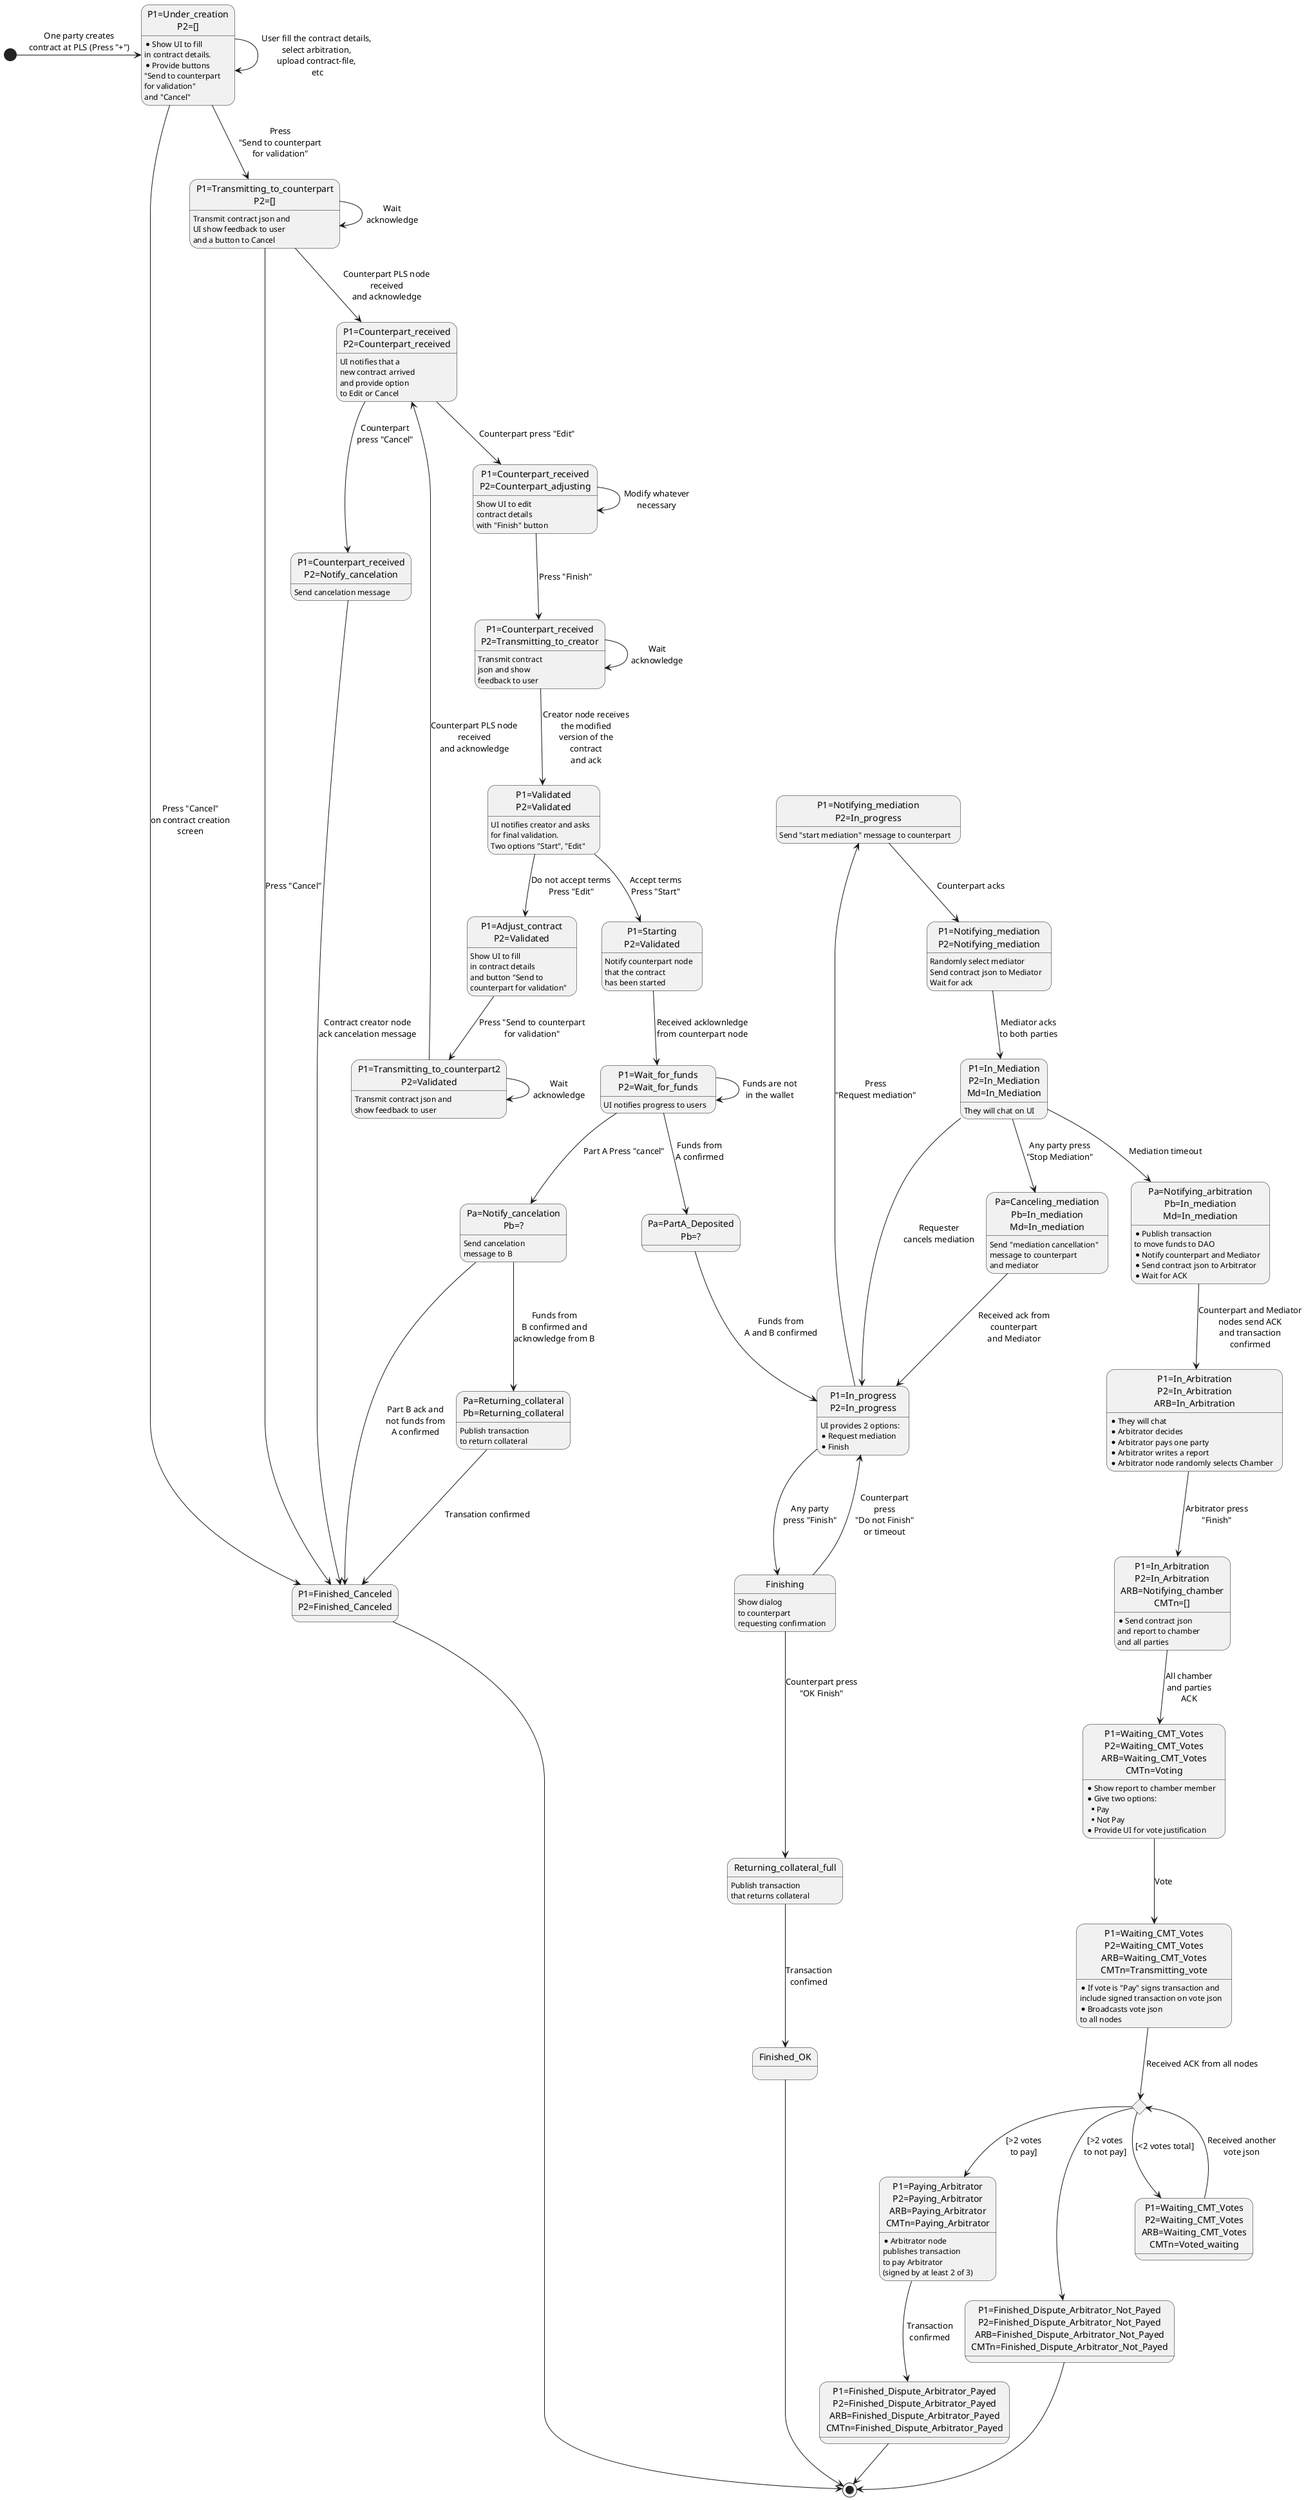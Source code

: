 @startuml

state c2 <<choice>>

state Under_creation as "P1=Under_creation\nP2=[]"
state Adjust_contract as "P1=Adjust_contract\nP2=Validated"
state Transmitting_to_counterpart as "P1=Transmitting_to_counterpart\nP2=[]"
state Transmitting_to_counterpart2 as "P1=Transmitting_to_counterpart2\nP2=Validated"
state Counterpart_received as "P1=Counterpart_received\nP2=Counterpart_received"
state Counterpart_adjusting as "P1=Counterpart_received\nP2=Counterpart_adjusting"
state Transmitting_to_creator as "P1=Counterpart_received\nP2=Transmitting_to_creator"
state Validated as "P1=Validated\nP2=Validated"
state Starting as "P1=Starting\nP2=Validated"
state Notify_cancelation as "P1=Counterpart_received\nP2=Notify_cancelation"
state Finished_Canceled as "P1=Finished_Canceled\nP2=Finished_Canceled"
state Wait_for_funds as "P1=Wait_for_funds\nP2=Wait_for_funds"
state Notify_cancelation_B as "Pa=Notify_cancelation\nPb=?"
state Returning_collateral as "Pa=Returning_collateral\nPb=Returning_collateral"
state PartA_Funds as "Pa=PartA_Deposited\nPb=?"
state In_progress as "P1=In_progress\nP2=In_progress"
state Notifying_mediation as "P1=Notifying_mediation\nP2=In_progress"
state Waiting_for_mediator as "P1=Notifying_mediation\nP2=Notifying_mediation"
state In_Mediation as "P1=In_Mediation\nP2=In_Mediation\nMd=In_Mediation"
state Canceling_Mediation as "Pa=Canceling_mediation\nPb=In_mediation\nMd=In_mediation"
state Notify_arbitration as "Pa=Notifying_arbitration\nPb=In_mediation\nMd=In_mediation"
state In_Arbitration as "P1=In_Arbitration\nP2=In_Arbitration\nARB=In_Arbitration"
state Notifying_chamber as "P1=In_Arbitration\nP2=In_Arbitration\nARB=Notifying_chamber\nCMTn=[]"
state Waiting_DAO_Votes as "P1=Waiting_CMT_Votes\nP2=Waiting_CMT_Votes\nARB=Waiting_CMT_Votes\nCMTn=Voting"
state Transmitting_vote as "P1=Waiting_CMT_Votes\nP2=Waiting_CMT_Votes\nARB=Waiting_CMT_Votes\nCMTn=Transmitting_vote"
state Voted_waiting as "P1=Waiting_CMT_Votes\nP2=Waiting_CMT_Votes\nARB=Waiting_CMT_Votes\nCMTn=Voted_waiting"
state Paying_Arbitrator as "P1=Paying_Arbitrator\nP2=Paying_Arbitrator\nARB=Paying_Arbitrator\nCMTn=Paying_Arbitrator"
state Finished_Dispute_Arbitrator_Payed as "P1=Finished_Dispute_Arbitrator_Payed\nP2=Finished_Dispute_Arbitrator_Payed\nARB=Finished_Dispute_Arbitrator_Payed\nCMTn=Finished_Dispute_Arbitrator_Payed"
state Finished_Dispute_Arbitrator_Not_Payed as "P1=Finished_Dispute_Arbitrator_Not_Payed\nP2=Finished_Dispute_Arbitrator_Not_Payed\nARB=Finished_Dispute_Arbitrator_Not_Payed\nCMTn=Finished_Dispute_Arbitrator_Not_Payed"

Under_creation: *Show UI to fill\nin contract details.\n*Provide buttons \n"Send to counterpart\nfor validation"\nand "Cancel"
Transmitting_to_counterpart: Transmit contract json and\nUI show feedback to user\nand a button to Cancel
Counterpart_received: UI notifies that a\nnew contract arrived\nand provide option\nto Edit or Cancel
Notify_cancelation: Send cancelation message
Counterpart_adjusting: Show UI to edit\ncontract details\nwith "Finish" button
Transmitting_to_creator: Transmit contract\njson and show\nfeedback to user
Validated: UI notifies creator and asks\nfor final validation.\nTwo options "Start", "Edit"
Adjust_contract: Show UI to fill\nin contract details\nand button "Send to\ncounterpart for validation"
Transmitting_to_counterpart2: Transmit contract json and\nshow feedback to user
Starting: Notify counterpart node\nthat the contract\nhas been started
Wait_for_funds: UI notifies progress to users
Returning_collateral: Publish transaction\nto return collateral
Finishing: Show dialog\nto counterpart\nrequesting confirmation
In_progress: UI provides 2 options:\n*Request mediation\n*Finish
In_Mediation: They will chat on UI

Notify_arbitration: * Publish transaction\nto move funds to DAO\n* Notify counterpart and Mediator\n* Send contract json to Arbitrator\n* Wait for ACK

In_Arbitration: *They will chat\n*Arbitrator decides\n*Arbitrator pays one party\n*Arbitrator writes a report\n*Arbitrator node randomly selects Chamber
Notifying_chamber: *Send contract json\nand report to chamber\nand all parties

Waiting_DAO_Votes: *Show report to chamber member\n*Give two options:\n**Pay\n**Not Pay\n*Provide UI for vote justification
Transmitting_vote: *If vote is "Pay" signs transaction and\ninclude signed transaction on vote json\n*Broadcasts vote json\nto all nodes

Paying_Arbitrator: *Arbitrator node\npublishes transaction\nto pay Arbitrator\n(signed by at least 2 of 3)
Returning_collateral_full: Publish transaction\nthat returns collateral
Notifying_mediation: Send "start mediation" message to counterpart
Waiting_for_mediator: Randomly select mediator\nSend contract json to Mediator\nWait for ack
Canceling_Mediation: Send "mediation cancellation"\nmessage to counterpart\nand mediator

Notify_cancelation_B: Send cancelation\nmessage to B

[*] -> Under_creation : One party creates\ncontract at PLS (Press "+")
Under_creation --> Under_creation : User fill the contract details,\nselect arbitration,\nupload contract-file,\n etc
Under_creation --> Finished_Canceled : Press "Cancel"\non contract creation\nscreen
Finished_Canceled --> [*]
Under_creation --> Transmitting_to_counterpart : Press\n"Send to counterpart\nfor validation"
Transmitting_to_counterpart --> Transmitting_to_counterpart : Wait\nacknowledge
Transmitting_to_counterpart --> Finished_Canceled: Press "Cancel"
Transmitting_to_counterpart --> Counterpart_received : Counterpart PLS node\nreceived\nand acknowledge
Counterpart_received --> Counterpart_adjusting : Counterpart press "Edit"
Counterpart_received --> Notify_cancelation : Counterpart\npress "Cancel"
Notify_cancelation --> Finished_Canceled : Contract creator node\nack cancelation message
Counterpart_adjusting --> Counterpart_adjusting : Modify whatever\nnecessary
Counterpart_adjusting --> Transmitting_to_creator : Press "Finish"
Transmitting_to_creator --> Transmitting_to_creator : Wait\nacknowledge
Transmitting_to_creator --> Validated : Creator node receives\nthe modified\nversion of the\ncontract\nand ack

Validated --> Adjust_contract : Do not accept terms\nPress "Edit"
Adjust_contract --> Transmitting_to_counterpart2: Press "Send to counterpart\nfor validation"
Transmitting_to_counterpart2 --> Counterpart_received : Counterpart PLS node\nreceived\nand acknowledge
Transmitting_to_counterpart2 --> Transmitting_to_counterpart2: Wait\nacknowledge

Validated --> Starting : Accept terms\nPress "Start"
Starting --> Wait_for_funds : Received acklownledge\nfrom counterpart node

Wait_for_funds --> Wait_for_funds : Funds are not\nin the wallet

Wait_for_funds --> PartA_Funds: Funds from\nA confirmed
PartA_Funds --> In_progress: Funds from\nA and B confirmed

Wait_for_funds --> Notify_cancelation_B : Part A Press "cancel"
Notify_cancelation_B --> Finished_Canceled : Part B ack and\nnot funds from\nA confirmed
Notify_cancelation_B --> Returning_collateral : Funds from\nB confirmed and\nacknowledge from B

Returning_collateral --> Finished_Canceled : Transation confirmed
In_progress -L-> Notifying_mediation : Press\n"Request mediation"

Notifying_mediation --> Waiting_for_mediator : Counterpart acks
Waiting_for_mediator --> In_Mediation: Mediator acks\nto both parties

In_Mediation --> In_progress : Requester\ncancels mediation
In_Mediation --> Notify_arbitration: Mediation timeout
Notify_arbitration --> In_Arbitration: Counterpart and Mediator\nnodes send ACK\nand transaction\nconfirmed

In_Mediation --> Canceling_Mediation: Any party press\n"Stop Mediation"
Canceling_Mediation --> In_progress: Received ack from\ncounterpart\nand Mediator

In_Arbitration --> Notifying_chamber: Arbitrator press\n"Finish"
Notifying_chamber --> Waiting_DAO_Votes : All chamber\nand parties\nACK

In_progress --> Finishing : Any party\npress "Finish"
Finishing --> In_progress : Counterpart\npress\n"Do not Finish"\nor timeout
Finishing --> Returning_collateral_full : Counterpart press\n"OK Finish"
Returning_collateral_full --> Finished_OK : Transaction\nconfimed
Finished_OK --> [*]

Waiting_DAO_Votes --> Transmitting_vote : Vote
Transmitting_vote --> c2: Received ACK from all nodes
Voted_waiting --> c2: Received another\nvote json
c2 --> Voted_waiting: [<2 votes total]
c2 --> Paying_Arbitrator : [>2 votes\nto pay]
Paying_Arbitrator --> Finished_Dispute_Arbitrator_Payed : Transaction\nconfirmed
c2 --> Finished_Dispute_Arbitrator_Not_Payed : [>2 votes\nto not pay]

Finished_Dispute_Arbitrator_Payed --> [*]
Finished_Dispute_Arbitrator_Not_Payed --> [*]

@enduml